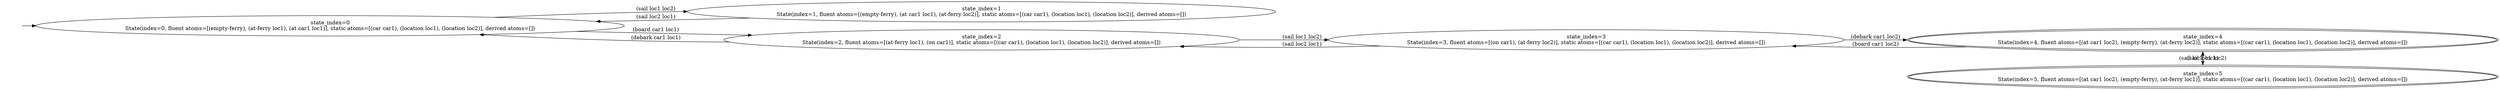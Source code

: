 digraph {
rankdir="LR"
s0[label="state_index=0
State(index=0, fluent atoms=[(empty-ferry), (at-ferry loc1), (at car1 loc1)], static atoms=[(car car1), (location loc1), (location loc2)], derived atoms=[])
"]
s1[label="state_index=1
State(index=1, fluent atoms=[(empty-ferry), (at car1 loc1), (at-ferry loc2)], static atoms=[(car car1), (location loc1), (location loc2)], derived atoms=[])
"]
s2[label="state_index=2
State(index=2, fluent atoms=[(at-ferry loc1), (on car1)], static atoms=[(car car1), (location loc1), (location loc2)], derived atoms=[])
"]
s3[label="state_index=3
State(index=3, fluent atoms=[(on car1), (at-ferry loc2)], static atoms=[(car car1), (location loc1), (location loc2)], derived atoms=[])
"]
s4[peripheries=2,label="state_index=4
State(index=4, fluent atoms=[(at car1 loc2), (empty-ferry), (at-ferry loc2)], static atoms=[(car car1), (location loc1), (location loc2)], derived atoms=[])
"]
s5[peripheries=2,label="state_index=5
State(index=5, fluent atoms=[(at car1 loc2), (empty-ferry), (at-ferry loc1)], static atoms=[(car car1), (location loc1), (location loc2)], derived atoms=[])
"]
Dangling [ label = "", style = invis ]
{ rank = same; Dangling }
Dangling -> s0
{ rank = same; s1}
{ rank = same; s0}
{ rank = same; s2}
{ rank = same; s3}
{ rank = same; s4,s5}
s0->s1 [label="(sail loc1 loc2)
"]
s0->s2 [label="(board car1 loc1)
"]
s1->s0 [label="(sail loc2 loc1)
"]
s2->s0 [label="(debark car1 loc1)
"]
s2->s3 [label="(sail loc1 loc2)
"]
s3->s2 [label="(sail loc2 loc1)
"]
s3->s4 [label="(debark car1 loc2)
"]
s4->s3 [label="(board car1 loc2)
"]
s4->s5 [label="(sail loc2 loc1)
"]
s5->s4 [label="(sail loc1 loc2)
"]
}
